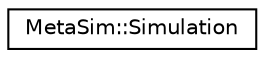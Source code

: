 digraph "Graphical Class Hierarchy"
{
  edge [fontname="Helvetica",fontsize="10",labelfontname="Helvetica",labelfontsize="10"];
  node [fontname="Helvetica",fontsize="10",shape=record];
  rankdir="LR";
  Node1 [label="MetaSim::Simulation",height=0.2,width=0.4,color="black", fillcolor="white", style="filled",URL="$d3/d6e/classMetaSim_1_1Simulation.html"];
}
